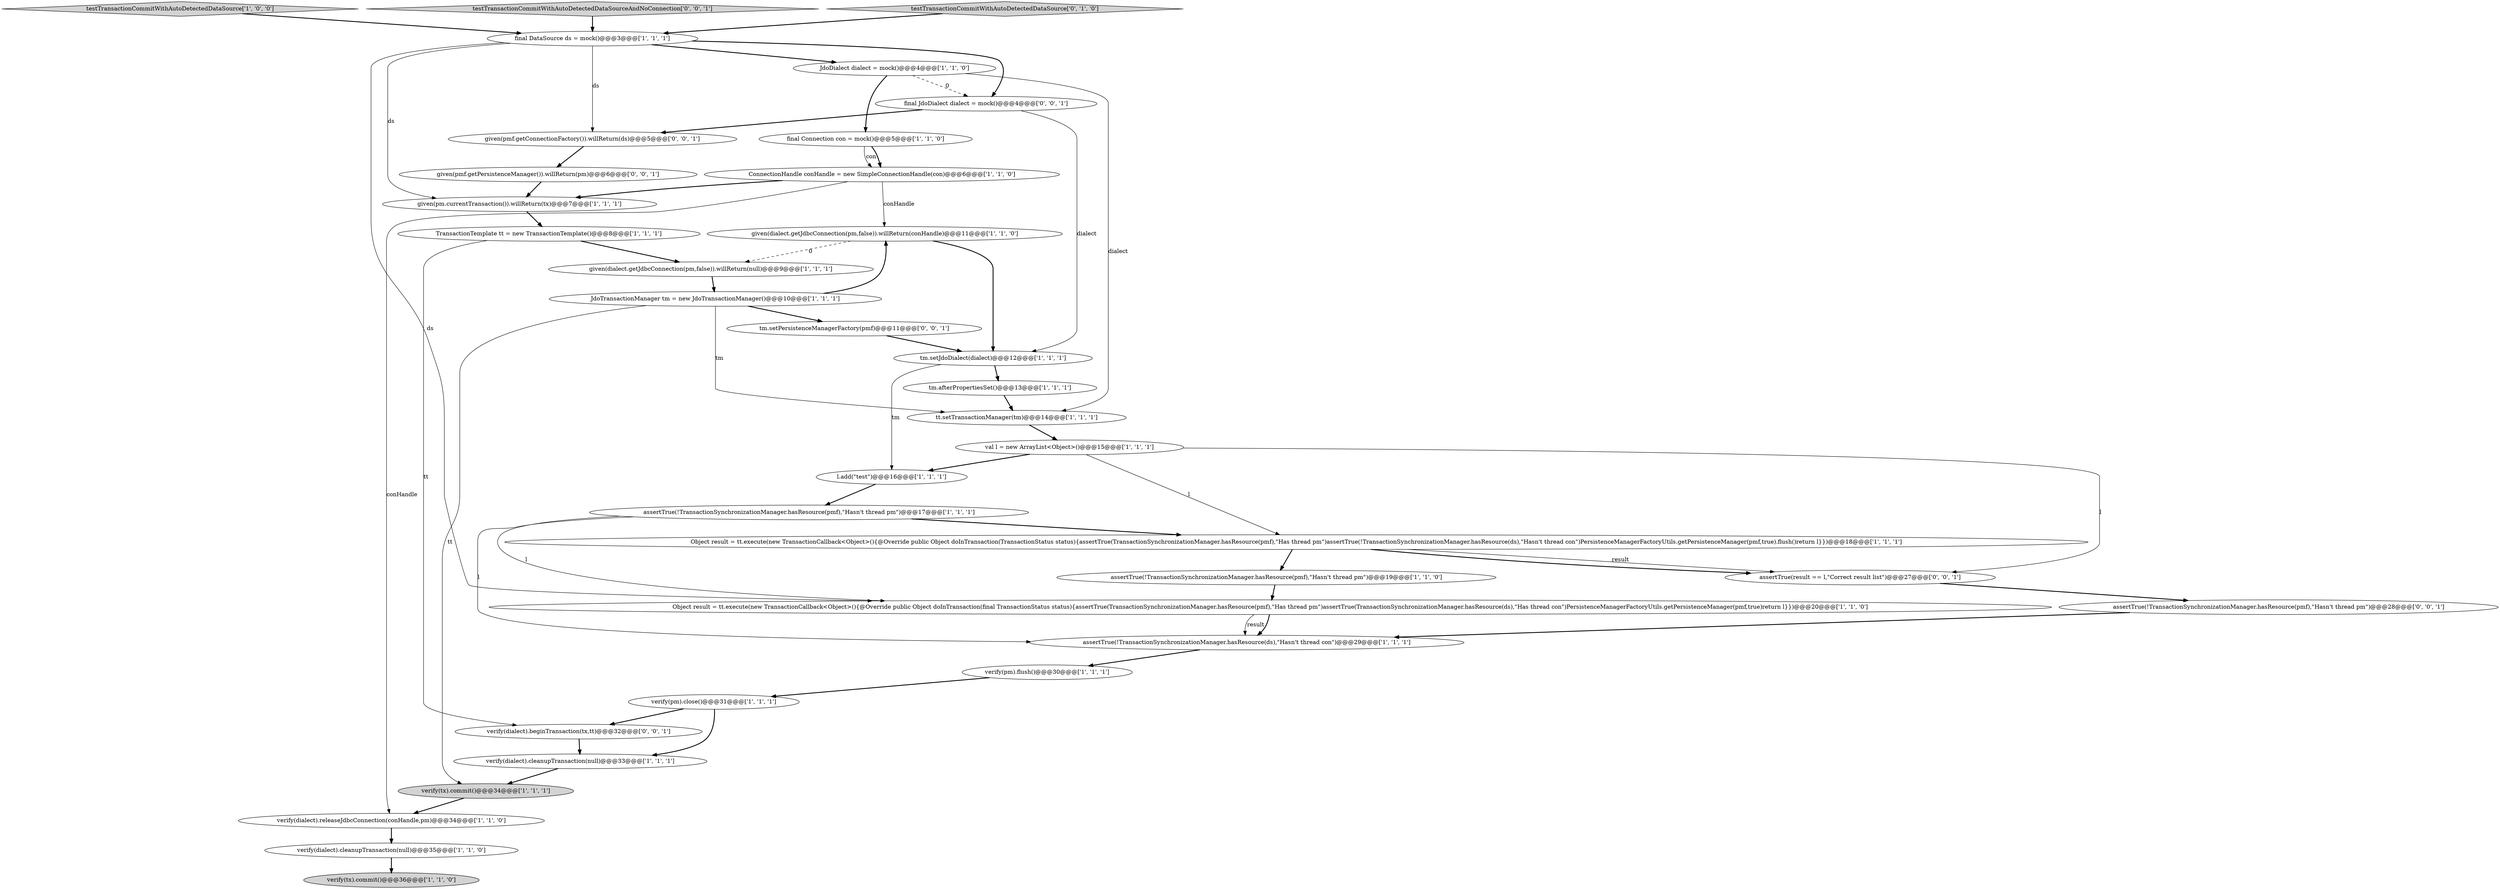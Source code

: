 digraph {
15 [style = filled, label = "final Connection con = mock()@@@5@@@['1', '1', '0']", fillcolor = white, shape = ellipse image = "AAA0AAABBB1BBB"];
8 [style = filled, label = "verify(dialect).cleanupTransaction(null)@@@33@@@['1', '1', '1']", fillcolor = white, shape = ellipse image = "AAA0AAABBB1BBB"];
19 [style = filled, label = "verify(tx).commit()@@@34@@@['1', '1', '1']", fillcolor = lightgray, shape = ellipse image = "AAA0AAABBB1BBB"];
35 [style = filled, label = "given(pmf.getPersistenceManager()).willReturn(pm)@@@6@@@['0', '0', '1']", fillcolor = white, shape = ellipse image = "AAA0AAABBB3BBB"];
20 [style = filled, label = "ConnectionHandle conHandle = new SimpleConnectionHandle(con)@@@6@@@['1', '1', '0']", fillcolor = white, shape = ellipse image = "AAA0AAABBB1BBB"];
4 [style = filled, label = "assertTrue(!TransactionSynchronizationManager.hasResource(ds),\"Hasn't thread con\")@@@29@@@['1', '1', '1']", fillcolor = white, shape = ellipse image = "AAA0AAABBB1BBB"];
23 [style = filled, label = "verify(dialect).releaseJdbcConnection(conHandle,pm)@@@34@@@['1', '1', '0']", fillcolor = white, shape = ellipse image = "AAA0AAABBB1BBB"];
24 [style = filled, label = "assertTrue(!TransactionSynchronizationManager.hasResource(pmf),\"Hasn't thread pm\")@@@19@@@['1', '1', '0']", fillcolor = white, shape = ellipse image = "AAA0AAABBB1BBB"];
26 [style = filled, label = "given(dialect.getJdbcConnection(pm,false)).willReturn(null)@@@9@@@['1', '1', '1']", fillcolor = white, shape = ellipse image = "AAA0AAABBB1BBB"];
0 [style = filled, label = "given(dialect.getJdbcConnection(pm,false)).willReturn(conHandle)@@@11@@@['1', '1', '0']", fillcolor = white, shape = ellipse image = "AAA0AAABBB1BBB"];
13 [style = filled, label = "testTransactionCommitWithAutoDetectedDataSource['1', '0', '0']", fillcolor = lightgray, shape = diamond image = "AAA0AAABBB1BBB"];
2 [style = filled, label = "JdoTransactionManager tm = new JdoTransactionManager()@@@10@@@['1', '1', '1']", fillcolor = white, shape = ellipse image = "AAA0AAABBB1BBB"];
34 [style = filled, label = "testTransactionCommitWithAutoDetectedDataSourceAndNoConnection['0', '0', '1']", fillcolor = lightgray, shape = diamond image = "AAA0AAABBB3BBB"];
3 [style = filled, label = "l.add(\"test\")@@@16@@@['1', '1', '1']", fillcolor = white, shape = ellipse image = "AAA0AAABBB1BBB"];
1 [style = filled, label = "verify(tx).commit()@@@36@@@['1', '1', '0']", fillcolor = lightgray, shape = ellipse image = "AAA0AAABBB1BBB"];
12 [style = filled, label = "tt.setTransactionManager(tm)@@@14@@@['1', '1', '1']", fillcolor = white, shape = ellipse image = "AAA0AAABBB1BBB"];
17 [style = filled, label = "assertTrue(!TransactionSynchronizationManager.hasResource(pmf),\"Hasn't thread pm\")@@@17@@@['1', '1', '1']", fillcolor = white, shape = ellipse image = "AAA0AAABBB1BBB"];
21 [style = filled, label = "Object result = tt.execute(new TransactionCallback<Object>(){@Override public Object doInTransaction(final TransactionStatus status){assertTrue(TransactionSynchronizationManager.hasResource(pmf),\"Has thread pm\")assertTrue(TransactionSynchronizationManager.hasResource(ds),\"Has thread con\")PersistenceManagerFactoryUtils.getPersistenceManager(pmf,true)return l}})@@@20@@@['1', '1', '0']", fillcolor = white, shape = ellipse image = "AAA0AAABBB1BBB"];
30 [style = filled, label = "assertTrue(result == l,\"Correct result list\")@@@27@@@['0', '0', '1']", fillcolor = white, shape = ellipse image = "AAA0AAABBB3BBB"];
29 [style = filled, label = "verify(dialect).beginTransaction(tx,tt)@@@32@@@['0', '0', '1']", fillcolor = white, shape = ellipse image = "AAA0AAABBB3BBB"];
14 [style = filled, label = "TransactionTemplate tt = new TransactionTemplate()@@@8@@@['1', '1', '1']", fillcolor = white, shape = ellipse image = "AAA0AAABBB1BBB"];
27 [style = filled, label = "testTransactionCommitWithAutoDetectedDataSource['0', '1', '0']", fillcolor = lightgray, shape = diamond image = "AAA0AAABBB2BBB"];
25 [style = filled, label = "verify(pm).close()@@@31@@@['1', '1', '1']", fillcolor = white, shape = ellipse image = "AAA0AAABBB1BBB"];
32 [style = filled, label = "given(pmf.getConnectionFactory()).willReturn(ds)@@@5@@@['0', '0', '1']", fillcolor = white, shape = ellipse image = "AAA0AAABBB3BBB"];
6 [style = filled, label = "Object result = tt.execute(new TransactionCallback<Object>(){@Override public Object doInTransaction(TransactionStatus status){assertTrue(TransactionSynchronizationManager.hasResource(pmf),\"Has thread pm\")assertTrue(!TransactionSynchronizationManager.hasResource(ds),\"Hasn't thread con\")PersistenceManagerFactoryUtils.getPersistenceManager(pmf,true).flush()return l}})@@@18@@@['1', '1', '1']", fillcolor = white, shape = ellipse image = "AAA0AAABBB1BBB"];
10 [style = filled, label = "tm.afterPropertiesSet()@@@13@@@['1', '1', '1']", fillcolor = white, shape = ellipse image = "AAA0AAABBB1BBB"];
9 [style = filled, label = "final DataSource ds = mock()@@@3@@@['1', '1', '1']", fillcolor = white, shape = ellipse image = "AAA0AAABBB1BBB"];
7 [style = filled, label = "given(pm.currentTransaction()).willReturn(tx)@@@7@@@['1', '1', '1']", fillcolor = white, shape = ellipse image = "AAA0AAABBB1BBB"];
18 [style = filled, label = "verify(pm).flush()@@@30@@@['1', '1', '1']", fillcolor = white, shape = ellipse image = "AAA0AAABBB1BBB"];
33 [style = filled, label = "final JdoDialect dialect = mock()@@@4@@@['0', '0', '1']", fillcolor = white, shape = ellipse image = "AAA0AAABBB3BBB"];
11 [style = filled, label = "verify(dialect).cleanupTransaction(null)@@@35@@@['1', '1', '0']", fillcolor = white, shape = ellipse image = "AAA0AAABBB1BBB"];
31 [style = filled, label = "tm.setPersistenceManagerFactory(pmf)@@@11@@@['0', '0', '1']", fillcolor = white, shape = ellipse image = "AAA0AAABBB3BBB"];
28 [style = filled, label = "assertTrue(!TransactionSynchronizationManager.hasResource(pmf),\"Hasn't thread pm\")@@@28@@@['0', '0', '1']", fillcolor = white, shape = ellipse image = "AAA0AAABBB3BBB"];
22 [style = filled, label = "JdoDialect dialect = mock()@@@4@@@['1', '1', '0']", fillcolor = white, shape = ellipse image = "AAA0AAABBB1BBB"];
16 [style = filled, label = "val l = new ArrayList<Object>()@@@15@@@['1', '1', '1']", fillcolor = white, shape = ellipse image = "AAA0AAABBB1BBB"];
5 [style = filled, label = "tm.setJdoDialect(dialect)@@@12@@@['1', '1', '1']", fillcolor = white, shape = ellipse image = "AAA0AAABBB1BBB"];
9->22 [style = bold, label=""];
16->3 [style = bold, label=""];
5->10 [style = bold, label=""];
32->35 [style = bold, label=""];
29->8 [style = bold, label=""];
22->15 [style = bold, label=""];
34->9 [style = bold, label=""];
9->21 [style = solid, label="ds"];
15->20 [style = solid, label="con"];
2->19 [style = solid, label="tt"];
17->6 [style = bold, label=""];
11->1 [style = bold, label=""];
9->33 [style = bold, label=""];
8->19 [style = bold, label=""];
22->33 [style = dashed, label="0"];
31->5 [style = bold, label=""];
27->9 [style = bold, label=""];
14->29 [style = solid, label="tt"];
16->6 [style = solid, label="l"];
20->0 [style = solid, label="conHandle"];
20->23 [style = solid, label="conHandle"];
6->30 [style = solid, label="result"];
16->30 [style = solid, label="l"];
6->24 [style = bold, label=""];
4->18 [style = bold, label=""];
0->26 [style = dashed, label="0"];
12->16 [style = bold, label=""];
9->32 [style = solid, label="ds"];
25->29 [style = bold, label=""];
21->4 [style = solid, label="result"];
2->12 [style = solid, label="tm"];
7->14 [style = bold, label=""];
14->26 [style = bold, label=""];
26->2 [style = bold, label=""];
2->0 [style = bold, label=""];
30->28 [style = bold, label=""];
17->21 [style = solid, label="l"];
24->21 [style = bold, label=""];
9->7 [style = solid, label="ds"];
10->12 [style = bold, label=""];
15->20 [style = bold, label=""];
19->23 [style = bold, label=""];
33->5 [style = solid, label="dialect"];
18->25 [style = bold, label=""];
22->12 [style = solid, label="dialect"];
5->3 [style = solid, label="tm"];
3->17 [style = bold, label=""];
33->32 [style = bold, label=""];
17->4 [style = solid, label="l"];
25->8 [style = bold, label=""];
13->9 [style = bold, label=""];
20->7 [style = bold, label=""];
23->11 [style = bold, label=""];
35->7 [style = bold, label=""];
28->4 [style = bold, label=""];
0->5 [style = bold, label=""];
21->4 [style = bold, label=""];
2->31 [style = bold, label=""];
6->30 [style = bold, label=""];
}
